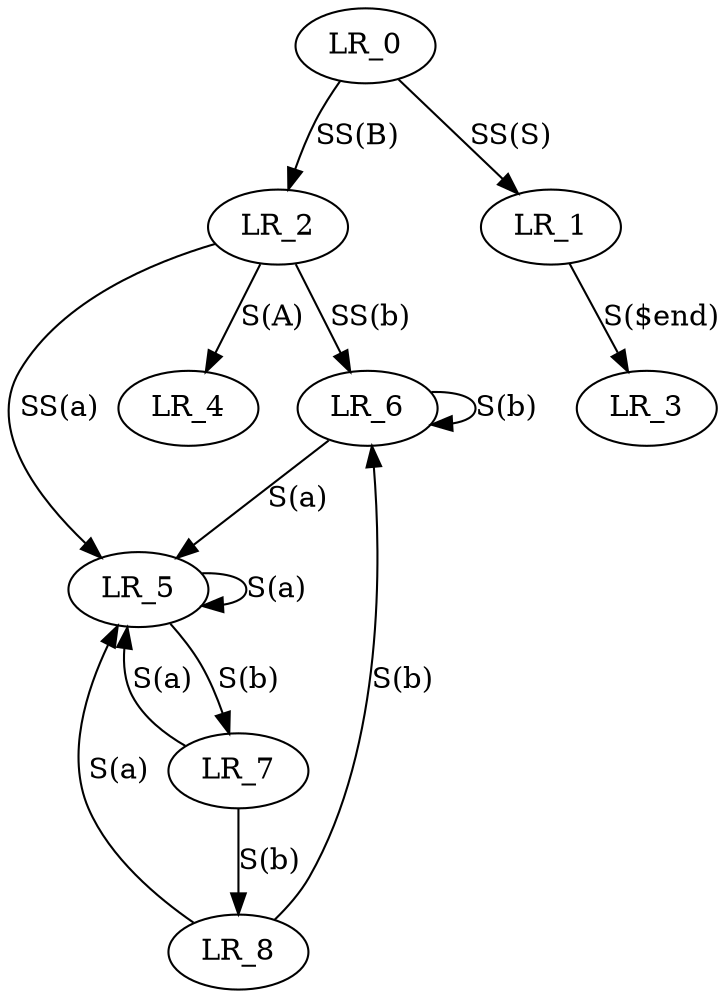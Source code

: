 digraph finite_state_machine {
    /* rankdir=LR;
    size="8,5"
    node [shape = doublecircle]; LR_0 LR_3 LR_4 LR_8;
    node [shape = circle];
    */
    LR_0 -> LR_2 [ label = "SS(B)" ];
    LR_0 -> LR_1 [ label = "SS(S)" ];
    LR_1 -> LR_3 [ label = "S($end)" ];
    LR_2 -> LR_6 [ label = "SS(b)" ];
    LR_2 -> LR_5 [ label = "SS(a)" ];
    LR_2 -> LR_4 [ label = "S(A)" ];
    LR_5 -> LR_7 [ label = "S(b)" ];
    LR_5 -> LR_5 [ label = "S(a)" ];
    LR_6 -> LR_6 [ label = "S(b)" ];
    LR_6 -> LR_5 [ label = "S(a)" ];
    LR_7 -> LR_8 [ label = "S(b)" ];
    LR_7 -> LR_5 [ label = "S(a)" ];
    LR_8 -> LR_6 [ label = "S(b)" ];
    LR_8 -> LR_5 [ label = "S(a)" ];
}
